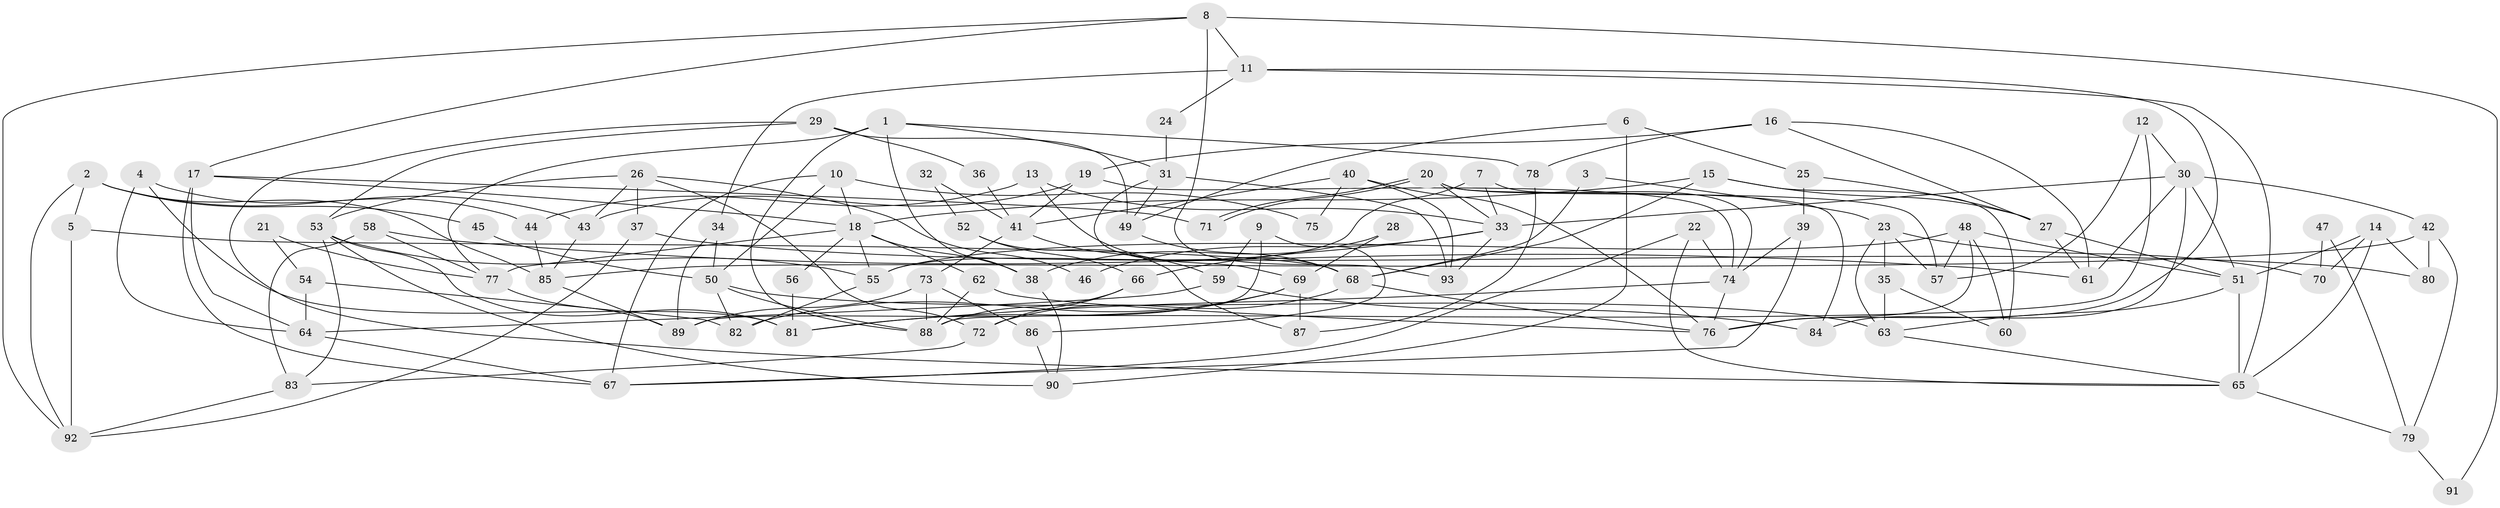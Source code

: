 // coarse degree distribution, {12: 0.034482758620689655, 9: 0.06896551724137931, 7: 0.06896551724137931, 5: 0.13793103448275862, 10: 0.1724137931034483, 3: 0.06896551724137931, 6: 0.1724137931034483, 8: 0.1724137931034483, 4: 0.06896551724137931, 2: 0.034482758620689655}
// Generated by graph-tools (version 1.1) at 2025/51/03/04/25 22:51:12]
// undirected, 93 vertices, 186 edges
graph export_dot {
  node [color=gray90,style=filled];
  1;
  2;
  3;
  4;
  5;
  6;
  7;
  8;
  9;
  10;
  11;
  12;
  13;
  14;
  15;
  16;
  17;
  18;
  19;
  20;
  21;
  22;
  23;
  24;
  25;
  26;
  27;
  28;
  29;
  30;
  31;
  32;
  33;
  34;
  35;
  36;
  37;
  38;
  39;
  40;
  41;
  42;
  43;
  44;
  45;
  46;
  47;
  48;
  49;
  50;
  51;
  52;
  53;
  54;
  55;
  56;
  57;
  58;
  59;
  60;
  61;
  62;
  63;
  64;
  65;
  66;
  67;
  68;
  69;
  70;
  71;
  72;
  73;
  74;
  75;
  76;
  77;
  78;
  79;
  80;
  81;
  82;
  83;
  84;
  85;
  86;
  87;
  88;
  89;
  90;
  91;
  92;
  93;
  1 -- 77;
  1 -- 88;
  1 -- 31;
  1 -- 38;
  1 -- 78;
  2 -- 92;
  2 -- 43;
  2 -- 5;
  2 -- 45;
  2 -- 85;
  3 -- 23;
  3 -- 68;
  4 -- 81;
  4 -- 64;
  4 -- 44;
  5 -- 68;
  5 -- 92;
  6 -- 49;
  6 -- 90;
  6 -- 25;
  7 -- 33;
  7 -- 55;
  7 -- 74;
  8 -- 92;
  8 -- 93;
  8 -- 11;
  8 -- 17;
  8 -- 91;
  9 -- 86;
  9 -- 89;
  9 -- 59;
  10 -- 67;
  10 -- 18;
  10 -- 50;
  10 -- 75;
  11 -- 65;
  11 -- 24;
  11 -- 34;
  11 -- 76;
  12 -- 88;
  12 -- 57;
  12 -- 30;
  13 -- 44;
  13 -- 68;
  13 -- 33;
  14 -- 51;
  14 -- 65;
  14 -- 70;
  14 -- 80;
  15 -- 18;
  15 -- 68;
  15 -- 27;
  15 -- 60;
  16 -- 61;
  16 -- 19;
  16 -- 27;
  16 -- 78;
  17 -- 67;
  17 -- 18;
  17 -- 64;
  17 -- 71;
  18 -- 62;
  18 -- 38;
  18 -- 55;
  18 -- 56;
  18 -- 77;
  19 -- 74;
  19 -- 41;
  19 -- 43;
  20 -- 71;
  20 -- 71;
  20 -- 33;
  20 -- 57;
  20 -- 84;
  21 -- 54;
  21 -- 77;
  22 -- 65;
  22 -- 67;
  22 -- 74;
  23 -- 57;
  23 -- 63;
  23 -- 35;
  23 -- 70;
  24 -- 31;
  25 -- 27;
  25 -- 39;
  26 -- 43;
  26 -- 72;
  26 -- 37;
  26 -- 46;
  26 -- 53;
  27 -- 51;
  27 -- 61;
  28 -- 69;
  28 -- 38;
  29 -- 65;
  29 -- 53;
  29 -- 36;
  29 -- 49;
  30 -- 51;
  30 -- 33;
  30 -- 42;
  30 -- 61;
  30 -- 84;
  31 -- 69;
  31 -- 49;
  31 -- 93;
  32 -- 52;
  32 -- 41;
  33 -- 46;
  33 -- 66;
  33 -- 93;
  34 -- 50;
  34 -- 89;
  35 -- 60;
  35 -- 63;
  36 -- 41;
  37 -- 80;
  37 -- 92;
  38 -- 90;
  39 -- 74;
  39 -- 67;
  40 -- 93;
  40 -- 76;
  40 -- 41;
  40 -- 75;
  41 -- 59;
  41 -- 73;
  42 -- 85;
  42 -- 79;
  42 -- 80;
  43 -- 85;
  44 -- 85;
  45 -- 50;
  47 -- 70;
  47 -- 79;
  48 -- 55;
  48 -- 76;
  48 -- 51;
  48 -- 57;
  48 -- 60;
  49 -- 68;
  50 -- 63;
  50 -- 82;
  50 -- 88;
  51 -- 63;
  51 -- 65;
  52 -- 66;
  52 -- 87;
  53 -- 83;
  53 -- 55;
  53 -- 81;
  53 -- 90;
  54 -- 64;
  54 -- 82;
  55 -- 82;
  56 -- 81;
  58 -- 83;
  58 -- 61;
  58 -- 77;
  59 -- 84;
  59 -- 64;
  62 -- 88;
  62 -- 76;
  63 -- 65;
  64 -- 67;
  65 -- 79;
  66 -- 88;
  66 -- 72;
  68 -- 76;
  68 -- 72;
  69 -- 82;
  69 -- 81;
  69 -- 87;
  72 -- 83;
  73 -- 89;
  73 -- 86;
  73 -- 88;
  74 -- 76;
  74 -- 81;
  77 -- 89;
  78 -- 87;
  79 -- 91;
  83 -- 92;
  85 -- 89;
  86 -- 90;
}
